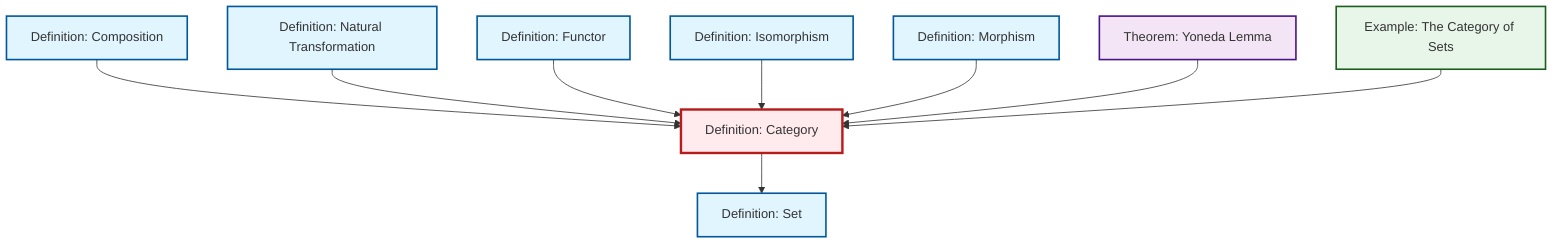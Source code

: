 graph TD
    classDef definition fill:#e1f5fe,stroke:#01579b,stroke-width:2px
    classDef theorem fill:#f3e5f5,stroke:#4a148c,stroke-width:2px
    classDef axiom fill:#fff3e0,stroke:#e65100,stroke-width:2px
    classDef example fill:#e8f5e9,stroke:#1b5e20,stroke-width:2px
    classDef current fill:#ffebee,stroke:#b71c1c,stroke-width:3px
    ex-set-category["Example: The Category of Sets"]:::example
    def-isomorphism["Definition: Isomorphism"]:::definition
    def-functor["Definition: Functor"]:::definition
    def-natural-transformation["Definition: Natural Transformation"]:::definition
    thm-yoneda["Theorem: Yoneda Lemma"]:::theorem
    def-category["Definition: Category"]:::definition
    def-composition["Definition: Composition"]:::definition
    def-set["Definition: Set"]:::definition
    def-morphism["Definition: Morphism"]:::definition
    def-composition --> def-category
    def-natural-transformation --> def-category
    def-functor --> def-category
    def-category --> def-set
    def-isomorphism --> def-category
    def-morphism --> def-category
    thm-yoneda --> def-category
    ex-set-category --> def-category
    class def-category current